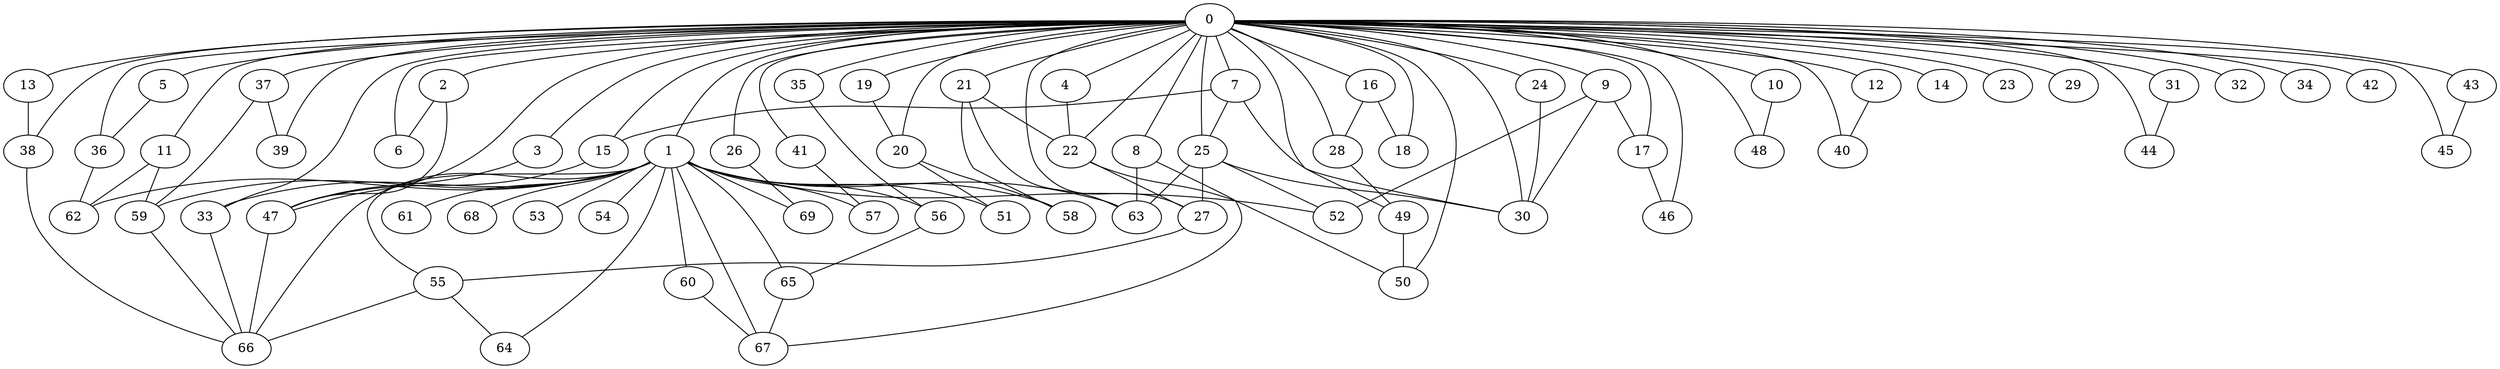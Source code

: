 
graph graphname {
    0 -- 1
0 -- 2
0 -- 3
0 -- 4
0 -- 5
0 -- 6
0 -- 7
0 -- 8
0 -- 9
0 -- 10
0 -- 11
0 -- 12
0 -- 13
0 -- 14
0 -- 15
0 -- 16
0 -- 17
0 -- 18
0 -- 19
0 -- 20
0 -- 21
0 -- 22
0 -- 23
0 -- 24
0 -- 25
0 -- 26
0 -- 27
0 -- 28
0 -- 29
0 -- 30
0 -- 31
0 -- 32
0 -- 33
0 -- 34
0 -- 35
0 -- 36
0 -- 37
0 -- 38
0 -- 39
0 -- 40
0 -- 41
0 -- 42
0 -- 43
0 -- 44
0 -- 45
0 -- 46
0 -- 47
0 -- 48
0 -- 49
0 -- 50
1 -- 64
1 -- 66
1 -- 67
1 -- 68
1 -- 69
1 -- 65
1 -- 51
1 -- 52
1 -- 53
1 -- 54
1 -- 55
1 -- 56
1 -- 57
1 -- 58
1 -- 59
1 -- 60
1 -- 61
1 -- 62
1 -- 63
1 -- 33
2 -- 6
2 -- 47
3 -- 47
4 -- 22
5 -- 36
7 -- 25
7 -- 15
7 -- 30
8 -- 63
8 -- 67
9 -- 17
9 -- 52
9 -- 30
10 -- 48
11 -- 62
11 -- 59
12 -- 40
13 -- 38
15 -- 47
16 -- 18
16 -- 28
17 -- 46
19 -- 20
20 -- 58
20 -- 51
21 -- 63
21 -- 58
21 -- 22
22 -- 50
22 -- 27
24 -- 30
25 -- 30
25 -- 52
25 -- 63
25 -- 27
26 -- 69
27 -- 55
28 -- 49
31 -- 44
33 -- 66
35 -- 56
36 -- 62
37 -- 39
37 -- 59
38 -- 66
41 -- 57
43 -- 45
47 -- 66
49 -- 50
55 -- 64
55 -- 66
56 -- 65
59 -- 66
60 -- 67
65 -- 67

}
